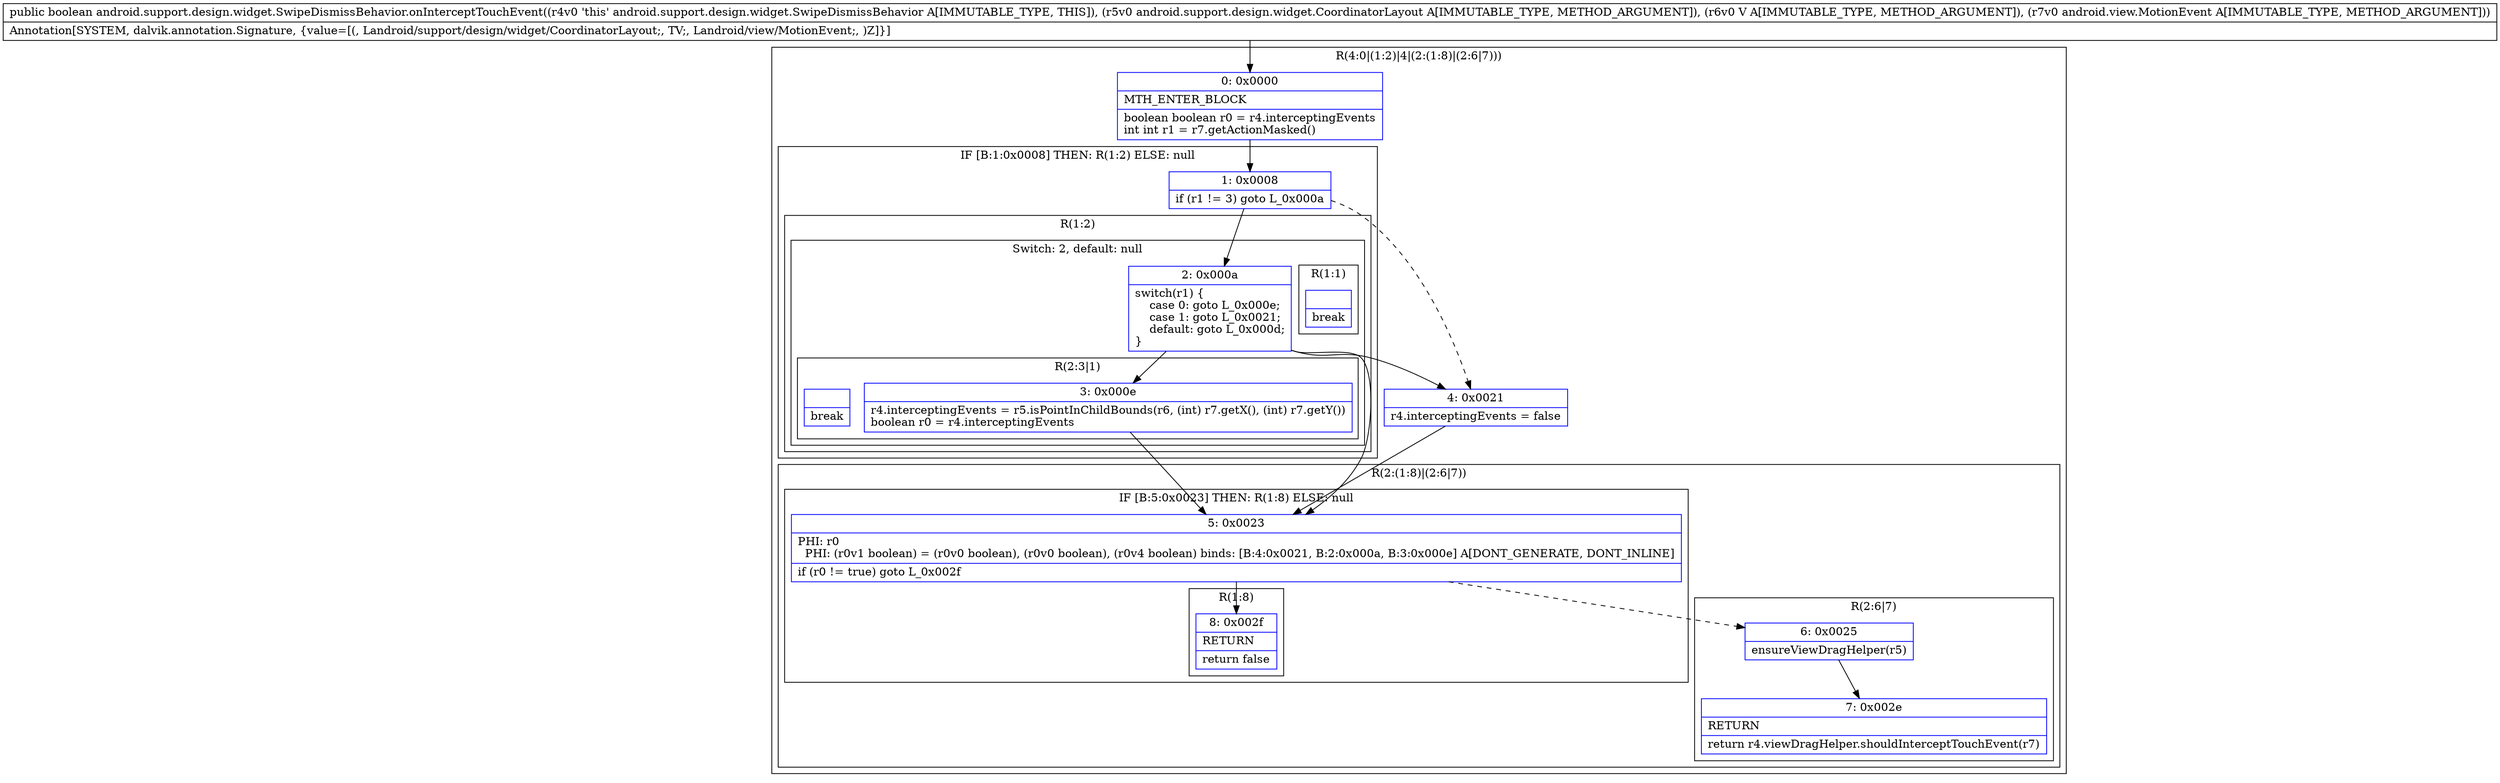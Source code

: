 digraph "CFG forandroid.support.design.widget.SwipeDismissBehavior.onInterceptTouchEvent(Landroid\/support\/design\/widget\/CoordinatorLayout;Landroid\/view\/View;Landroid\/view\/MotionEvent;)Z" {
subgraph cluster_Region_339225505 {
label = "R(4:0|(1:2)|4|(2:(1:8)|(2:6|7)))";
node [shape=record,color=blue];
Node_0 [shape=record,label="{0\:\ 0x0000|MTH_ENTER_BLOCK\l|boolean boolean r0 = r4.interceptingEvents\lint int r1 = r7.getActionMasked()\l}"];
subgraph cluster_IfRegion_878981895 {
label = "IF [B:1:0x0008] THEN: R(1:2) ELSE: null";
node [shape=record,color=blue];
Node_1 [shape=record,label="{1\:\ 0x0008|if (r1 != 3) goto L_0x000a\l}"];
subgraph cluster_Region_1440379218 {
label = "R(1:2)";
node [shape=record,color=blue];
subgraph cluster_SwitchRegion_1641313033 {
label = "Switch: 2, default: null";
node [shape=record,color=blue];
Node_2 [shape=record,label="{2\:\ 0x000a|switch(r1) \{\l    case 0: goto L_0x000e;\l    case 1: goto L_0x0021;\l    default: goto L_0x000d;\l\}\l}"];
subgraph cluster_Region_1069938364 {
label = "R(2:3|1)";
node [shape=record,color=blue];
Node_3 [shape=record,label="{3\:\ 0x000e|r4.interceptingEvents = r5.isPointInChildBounds(r6, (int) r7.getX(), (int) r7.getY())\lboolean r0 = r4.interceptingEvents\l}"];
Node_InsnContainer_1544654758 [shape=record,label="{|break\l}"];
}
subgraph cluster_Region_1158397051 {
label = "R(1:1)";
node [shape=record,color=blue];
Node_InsnContainer_255298589 [shape=record,label="{|break\l}"];
}
}
}
}
Node_4 [shape=record,label="{4\:\ 0x0021|r4.interceptingEvents = false\l}"];
subgraph cluster_Region_165755976 {
label = "R(2:(1:8)|(2:6|7))";
node [shape=record,color=blue];
subgraph cluster_IfRegion_694879746 {
label = "IF [B:5:0x0023] THEN: R(1:8) ELSE: null";
node [shape=record,color=blue];
Node_5 [shape=record,label="{5\:\ 0x0023|PHI: r0 \l  PHI: (r0v1 boolean) = (r0v0 boolean), (r0v0 boolean), (r0v4 boolean) binds: [B:4:0x0021, B:2:0x000a, B:3:0x000e] A[DONT_GENERATE, DONT_INLINE]\l|if (r0 != true) goto L_0x002f\l}"];
subgraph cluster_Region_1507720813 {
label = "R(1:8)";
node [shape=record,color=blue];
Node_8 [shape=record,label="{8\:\ 0x002f|RETURN\l|return false\l}"];
}
}
subgraph cluster_Region_1101883721 {
label = "R(2:6|7)";
node [shape=record,color=blue];
Node_6 [shape=record,label="{6\:\ 0x0025|ensureViewDragHelper(r5)\l}"];
Node_7 [shape=record,label="{7\:\ 0x002e|RETURN\l|return r4.viewDragHelper.shouldInterceptTouchEvent(r7)\l}"];
}
}
}
MethodNode[shape=record,label="{public boolean android.support.design.widget.SwipeDismissBehavior.onInterceptTouchEvent((r4v0 'this' android.support.design.widget.SwipeDismissBehavior A[IMMUTABLE_TYPE, THIS]), (r5v0 android.support.design.widget.CoordinatorLayout A[IMMUTABLE_TYPE, METHOD_ARGUMENT]), (r6v0 V A[IMMUTABLE_TYPE, METHOD_ARGUMENT]), (r7v0 android.view.MotionEvent A[IMMUTABLE_TYPE, METHOD_ARGUMENT]))  | Annotation[SYSTEM, dalvik.annotation.Signature, \{value=[(, Landroid\/support\/design\/widget\/CoordinatorLayout;, TV;, Landroid\/view\/MotionEvent;, )Z]\}]\l}"];
MethodNode -> Node_0;
Node_0 -> Node_1;
Node_1 -> Node_2;
Node_1 -> Node_4[style=dashed];
Node_2 -> Node_3;
Node_2 -> Node_4;
Node_2 -> Node_5;
Node_3 -> Node_5;
Node_4 -> Node_5;
Node_5 -> Node_6[style=dashed];
Node_5 -> Node_8;
Node_6 -> Node_7;
}


